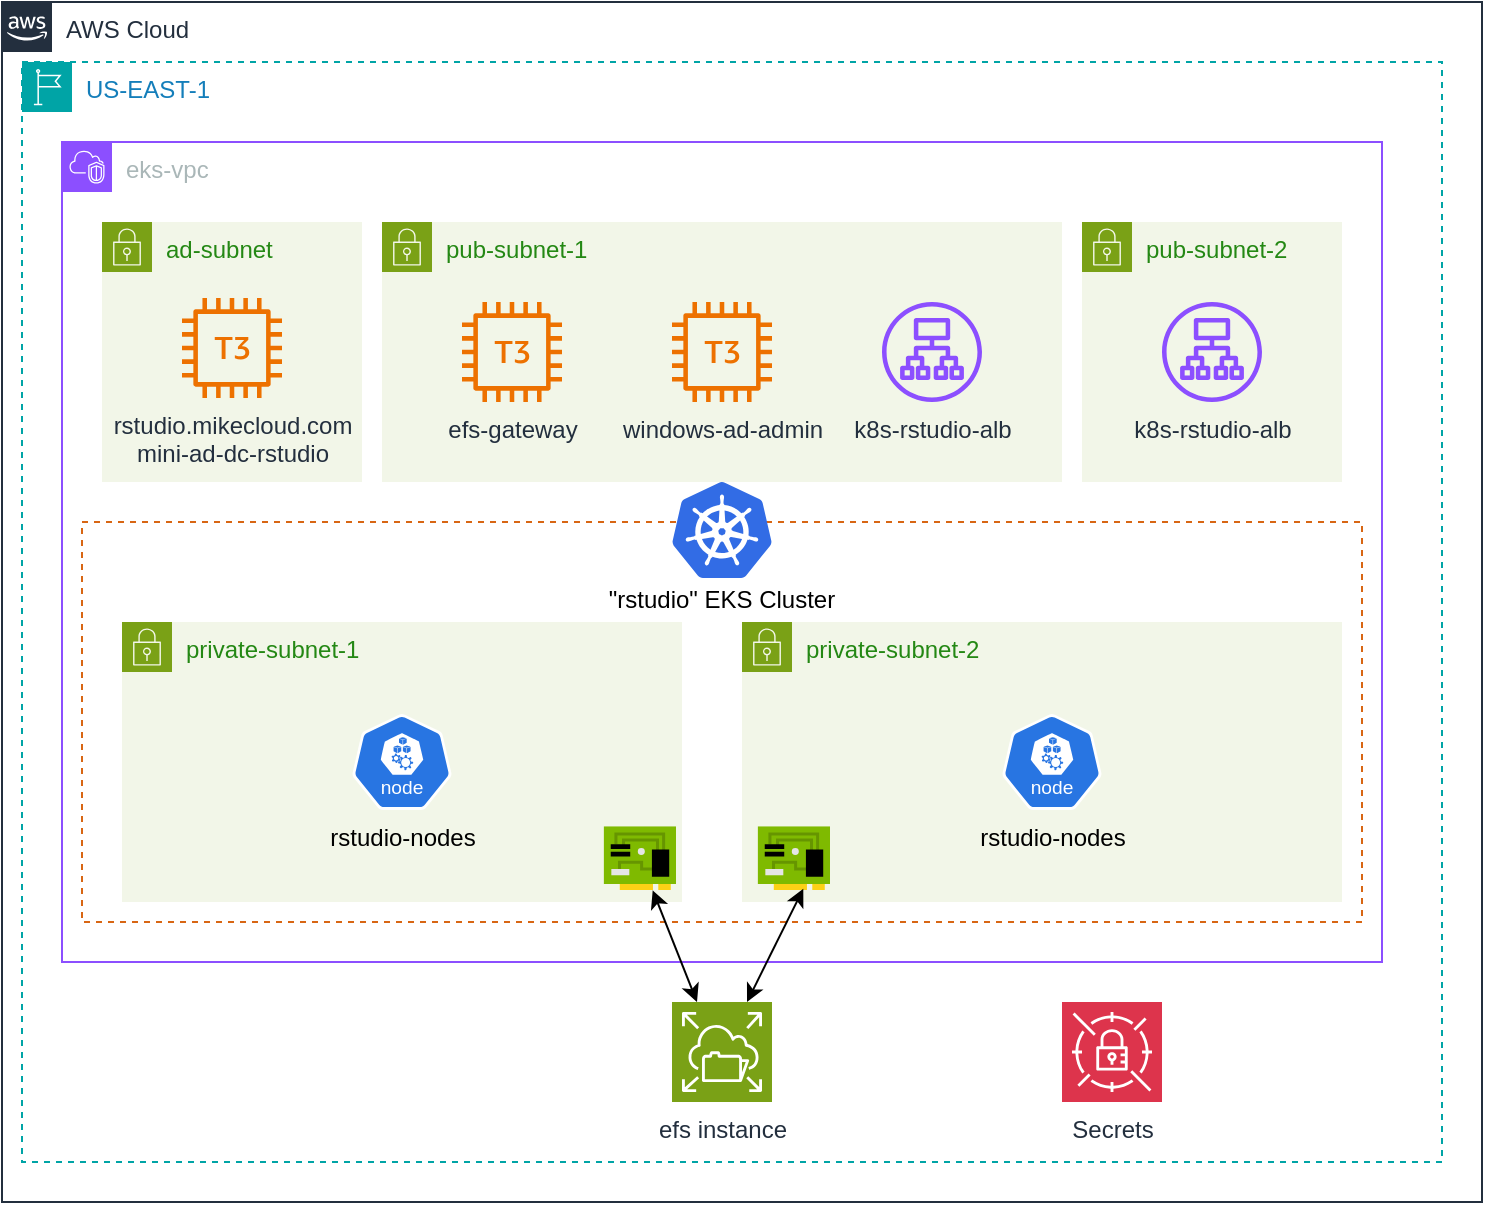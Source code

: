 <mxfile version="28.2.8">
  <diagram id="Ht1M8jgEwFfnCIfOTk4-" name="Page-1">
    <mxGraphModel grid="1" page="1" gridSize="10" guides="1" tooltips="1" connect="1" arrows="1" fold="1" pageScale="1" pageWidth="1169" pageHeight="827" background="none" math="0" shadow="0">
      <root>
        <mxCell id="0" />
        <mxCell id="1" parent="0" />
        <mxCell id="UEzPUAAOIrF-is8g5C7q-74" value="AWS Cloud" style="points=[[0,0],[0.25,0],[0.5,0],[0.75,0],[1,0],[1,0.25],[1,0.5],[1,0.75],[1,1],[0.75,1],[0.5,1],[0.25,1],[0,1],[0,0.75],[0,0.5],[0,0.25]];outlineConnect=0;gradientColor=none;html=1;whiteSpace=wrap;fontSize=12;fontStyle=0;shape=mxgraph.aws4.group;grIcon=mxgraph.aws4.group_aws_cloud_alt;strokeColor=#232F3E;fillColor=none;verticalAlign=top;align=left;spacingLeft=30;fontColor=#232F3E;dashed=0;labelBackgroundColor=#ffffff;container=1;pointerEvents=0;collapsible=0;recursiveResize=0;" vertex="1" parent="1">
          <mxGeometry x="140" y="90" width="740" height="600" as="geometry" />
        </mxCell>
        <mxCell id="2To4Lg_6mNJgqHkVp9uK-2" value="US-EAST-1" style="points=[[0,0],[0.25,0],[0.5,0],[0.75,0],[1,0],[1,0.25],[1,0.5],[1,0.75],[1,1],[0.75,1],[0.5,1],[0.25,1],[0,1],[0,0.75],[0,0.5],[0,0.25]];outlineConnect=0;gradientColor=none;html=1;whiteSpace=wrap;fontSize=12;fontStyle=0;container=1;pointerEvents=0;collapsible=0;recursiveResize=0;shape=mxgraph.aws4.group;grIcon=mxgraph.aws4.group_region;strokeColor=#00A4A6;fillColor=none;verticalAlign=top;align=left;spacingLeft=30;fontColor=#147EBA;dashed=1;" vertex="1" parent="UEzPUAAOIrF-is8g5C7q-74">
          <mxGeometry x="10" y="30" width="710" height="550" as="geometry" />
        </mxCell>
        <mxCell id="2To4Lg_6mNJgqHkVp9uK-8" value="eks-vpc" style="points=[[0,0],[0.25,0],[0.5,0],[0.75,0],[1,0],[1,0.25],[1,0.5],[1,0.75],[1,1],[0.75,1],[0.5,1],[0.25,1],[0,1],[0,0.75],[0,0.5],[0,0.25]];outlineConnect=0;gradientColor=none;html=1;whiteSpace=wrap;fontSize=12;fontStyle=0;container=1;pointerEvents=0;collapsible=0;recursiveResize=0;shape=mxgraph.aws4.group;grIcon=mxgraph.aws4.group_vpc2;strokeColor=#8C4FFF;fillColor=none;verticalAlign=top;align=left;spacingLeft=30;fontColor=#AAB7B8;dashed=0;" vertex="1" parent="2To4Lg_6mNJgqHkVp9uK-2">
          <mxGeometry x="20" y="40" width="660" height="410" as="geometry" />
        </mxCell>
        <mxCell id="TPCj60sYn2cIZddfXZA--1" value="ad-subnet" style="points=[[0,0],[0.25,0],[0.5,0],[0.75,0],[1,0],[1,0.25],[1,0.5],[1,0.75],[1,1],[0.75,1],[0.5,1],[0.25,1],[0,1],[0,0.75],[0,0.5],[0,0.25]];outlineConnect=0;gradientColor=none;html=1;whiteSpace=wrap;fontSize=12;fontStyle=0;container=1;pointerEvents=0;collapsible=0;recursiveResize=0;shape=mxgraph.aws4.group;grIcon=mxgraph.aws4.group_security_group;grStroke=0;strokeColor=#7AA116;fillColor=#F2F6E8;verticalAlign=top;align=left;spacingLeft=30;fontColor=#248814;dashed=0;" vertex="1" parent="2To4Lg_6mNJgqHkVp9uK-8">
          <mxGeometry x="20" y="40" width="130" height="130" as="geometry" />
        </mxCell>
        <mxCell id="kpzsKFrH2LE98xY-d6OL-2" value="rstudio.mikecloud.com&lt;div&gt;mini-ad-dc-rstudio&lt;/div&gt;" style="sketch=0;outlineConnect=0;fontColor=#232F3E;gradientColor=none;fillColor=#ED7100;strokeColor=none;dashed=0;verticalLabelPosition=bottom;verticalAlign=top;align=center;html=1;fontSize=12;fontStyle=0;aspect=fixed;pointerEvents=1;shape=mxgraph.aws4.t3_instance;" vertex="1" parent="TPCj60sYn2cIZddfXZA--1">
          <mxGeometry x="40" y="38" width="50" height="50" as="geometry" />
        </mxCell>
        <mxCell id="g_NmFDMgUkqE_HBu_Itk-14" value="pub-subnet-1&lt;div&gt;&lt;br&gt;&lt;/div&gt;" style="points=[[0,0],[0.25,0],[0.5,0],[0.75,0],[1,0],[1,0.25],[1,0.5],[1,0.75],[1,1],[0.75,1],[0.5,1],[0.25,1],[0,1],[0,0.75],[0,0.5],[0,0.25]];outlineConnect=0;gradientColor=none;html=1;whiteSpace=wrap;fontSize=12;fontStyle=0;container=1;pointerEvents=0;collapsible=0;recursiveResize=0;shape=mxgraph.aws4.group;grIcon=mxgraph.aws4.group_security_group;grStroke=0;strokeColor=#7AA116;fillColor=#F2F6E8;verticalAlign=top;align=left;spacingLeft=30;fontColor=#248814;dashed=0;" vertex="1" parent="2To4Lg_6mNJgqHkVp9uK-8">
          <mxGeometry x="160" y="40" width="340" height="130" as="geometry" />
        </mxCell>
        <mxCell id="kpzsKFrH2LE98xY-d6OL-3" value="efs-gateway" style="sketch=0;outlineConnect=0;fontColor=#232F3E;gradientColor=none;fillColor=#ED7100;strokeColor=none;dashed=0;verticalLabelPosition=bottom;verticalAlign=top;align=center;html=1;fontSize=12;fontStyle=0;aspect=fixed;pointerEvents=1;shape=mxgraph.aws4.t3_instance;" vertex="1" parent="g_NmFDMgUkqE_HBu_Itk-14">
          <mxGeometry x="40" y="40" width="50" height="50" as="geometry" />
        </mxCell>
        <mxCell id="kpzsKFrH2LE98xY-d6OL-4" value="windows-ad-admin" style="sketch=0;outlineConnect=0;fontColor=#232F3E;gradientColor=none;fillColor=#ED7100;strokeColor=none;dashed=0;verticalLabelPosition=bottom;verticalAlign=top;align=center;html=1;fontSize=12;fontStyle=0;aspect=fixed;pointerEvents=1;shape=mxgraph.aws4.t3_instance;" vertex="1" parent="g_NmFDMgUkqE_HBu_Itk-14">
          <mxGeometry x="145" y="40" width="50" height="50" as="geometry" />
        </mxCell>
        <mxCell id="g_NmFDMgUkqE_HBu_Itk-16" value="k8s-rstudio-alb" style="sketch=0;outlineConnect=0;fontColor=#232F3E;gradientColor=none;fillColor=#8C4FFF;strokeColor=none;dashed=0;verticalLabelPosition=bottom;verticalAlign=top;align=center;html=1;fontSize=12;fontStyle=0;aspect=fixed;pointerEvents=1;shape=mxgraph.aws4.application_load_balancer;" vertex="1" parent="g_NmFDMgUkqE_HBu_Itk-14">
          <mxGeometry x="250" y="40" width="50" height="50" as="geometry" />
        </mxCell>
        <mxCell id="g_NmFDMgUkqE_HBu_Itk-44" value="pub-subnet-2" style="points=[[0,0],[0.25,0],[0.5,0],[0.75,0],[1,0],[1,0.25],[1,0.5],[1,0.75],[1,1],[0.75,1],[0.5,1],[0.25,1],[0,1],[0,0.75],[0,0.5],[0,0.25]];outlineConnect=0;gradientColor=none;html=1;whiteSpace=wrap;fontSize=12;fontStyle=0;container=1;pointerEvents=0;collapsible=0;recursiveResize=0;shape=mxgraph.aws4.group;grIcon=mxgraph.aws4.group_security_group;grStroke=0;strokeColor=#7AA116;fillColor=#F2F6E8;verticalAlign=top;align=left;spacingLeft=30;fontColor=#248814;dashed=0;" vertex="1" parent="2To4Lg_6mNJgqHkVp9uK-8">
          <mxGeometry x="510" y="40" width="130" height="130" as="geometry" />
        </mxCell>
        <mxCell id="g_NmFDMgUkqE_HBu_Itk-48" value="k8s-rstudio-alb" style="sketch=0;outlineConnect=0;fontColor=#232F3E;gradientColor=none;fillColor=#8C4FFF;strokeColor=none;dashed=0;verticalLabelPosition=bottom;verticalAlign=top;align=center;html=1;fontSize=12;fontStyle=0;aspect=fixed;pointerEvents=1;shape=mxgraph.aws4.application_load_balancer;" vertex="1" parent="g_NmFDMgUkqE_HBu_Itk-44">
          <mxGeometry x="40" y="40" width="50" height="50" as="geometry" />
        </mxCell>
        <mxCell id="g_NmFDMgUkqE_HBu_Itk-58" value="&quot;rstudio&quot; EKS Cluster" style="points=[[0,0],[0.25,0],[0.5,0],[0.75,0],[1,0],[1,0.25],[1,0.5],[1,0.75],[1,1],[0.75,1],[0.5,1],[0.25,1],[0,1],[0,0.75],[0,0.5],[0,0.25]];outlineConnect=0;gradientColor=none;html=1;whiteSpace=wrap;fontSize=12;fontStyle=0;container=1;pointerEvents=0;collapsible=0;recursiveResize=0;shape=mxgraph.aws4.groupCenter;grIcon=mxgraph.aws4.group_auto_scaling_group;grStroke=1;strokeColor=#D86613;fillColor=none;verticalAlign=top;align=center;fontColor=default;dashed=1;spacingTop=25;image=img/lib/mscae/Kubernetes.svg;" vertex="1" parent="2To4Lg_6mNJgqHkVp9uK-8">
          <mxGeometry x="10" y="190" width="640" height="200" as="geometry" />
        </mxCell>
        <mxCell id="TPCj60sYn2cIZddfXZA--6" value="private-subnet-1" style="points=[[0,0],[0.25,0],[0.5,0],[0.75,0],[1,0],[1,0.25],[1,0.5],[1,0.75],[1,1],[0.75,1],[0.5,1],[0.25,1],[0,1],[0,0.75],[0,0.5],[0,0.25]];outlineConnect=0;gradientColor=none;html=1;whiteSpace=wrap;fontSize=12;fontStyle=0;container=1;pointerEvents=0;collapsible=0;recursiveResize=0;shape=mxgraph.aws4.group;grIcon=mxgraph.aws4.group_security_group;grStroke=0;strokeColor=#7AA116;fillColor=#F2F6E8;verticalAlign=top;align=left;spacingLeft=30;fontColor=#248814;dashed=0;" vertex="1" parent="g_NmFDMgUkqE_HBu_Itk-58">
          <mxGeometry x="20" y="50" width="280" height="140" as="geometry" />
        </mxCell>
        <mxCell id="g_NmFDMgUkqE_HBu_Itk-65" value="" style="image;sketch=0;aspect=fixed;html=1;points=[];align=center;fontSize=12;image=img/lib/mscae/NetworkInterfaceCard.svg;rotation=90;" vertex="1" parent="TPCj60sYn2cIZddfXZA--6">
          <mxGeometry x="243" y="100" width="32" height="36.36" as="geometry" />
        </mxCell>
        <mxCell id="57Wf3oKDxmJXknPSQHA9-9" value="rstudio-nodes" style="aspect=fixed;sketch=0;html=1;dashed=0;whitespace=wrap;verticalLabelPosition=bottom;verticalAlign=top;fillColor=#2875E2;strokeColor=#ffffff;points=[[0.005,0.63,0],[0.1,0.2,0],[0.9,0.2,0],[0.5,0,0],[0.995,0.63,0],[0.72,0.99,0],[0.5,1,0],[0.28,0.99,0]];shape=mxgraph.kubernetes.icon2;kubernetesLabel=1;prIcon=node" vertex="1" parent="TPCj60sYn2cIZddfXZA--6">
          <mxGeometry x="115" y="46" width="50" height="48" as="geometry" />
        </mxCell>
        <mxCell id="g_NmFDMgUkqE_HBu_Itk-50" value="private-subnet-2" style="points=[[0,0],[0.25,0],[0.5,0],[0.75,0],[1,0],[1,0.25],[1,0.5],[1,0.75],[1,1],[0.75,1],[0.5,1],[0.25,1],[0,1],[0,0.75],[0,0.5],[0,0.25]];outlineConnect=0;gradientColor=none;html=1;whiteSpace=wrap;fontSize=12;fontStyle=0;container=1;pointerEvents=0;collapsible=0;recursiveResize=0;shape=mxgraph.aws4.group;grIcon=mxgraph.aws4.group_security_group;grStroke=0;strokeColor=#7AA116;fillColor=#F2F6E8;verticalAlign=top;align=left;spacingLeft=30;fontColor=#248814;dashed=0;" vertex="1" parent="g_NmFDMgUkqE_HBu_Itk-58">
          <mxGeometry x="330" y="50" width="300" height="140" as="geometry" />
        </mxCell>
        <mxCell id="g_NmFDMgUkqE_HBu_Itk-66" value="" style="image;sketch=0;aspect=fixed;html=1;points=[];align=center;fontSize=12;image=img/lib/mscae/NetworkInterfaceCard.svg;rotation=90;" vertex="1" parent="g_NmFDMgUkqE_HBu_Itk-50">
          <mxGeometry x="10" y="100" width="32" height="36.36" as="geometry" />
        </mxCell>
        <mxCell id="57Wf3oKDxmJXknPSQHA9-10" value="rstudio-nodes" style="aspect=fixed;sketch=0;html=1;dashed=0;whitespace=wrap;verticalLabelPosition=bottom;verticalAlign=top;fillColor=#2875E2;strokeColor=#ffffff;points=[[0.005,0.63,0],[0.1,0.2,0],[0.9,0.2,0],[0.5,0,0],[0.995,0.63,0],[0.72,0.99,0],[0.5,1,0],[0.28,0.99,0]];shape=mxgraph.kubernetes.icon2;kubernetesLabel=1;prIcon=node" vertex="1" parent="g_NmFDMgUkqE_HBu_Itk-50">
          <mxGeometry x="130" y="46" width="50" height="48" as="geometry" />
        </mxCell>
        <mxCell id="57Wf3oKDxmJXknPSQHA9-11" value="" style="image;sketch=0;aspect=fixed;html=1;points=[];align=center;fontSize=12;image=img/lib/mscae/Kubernetes.svg;" vertex="1" parent="g_NmFDMgUkqE_HBu_Itk-58">
          <mxGeometry x="295" y="-20" width="50" height="48" as="geometry" />
        </mxCell>
        <mxCell id="2d5OsVMwjiHugmZ0PO5l-1" value="efs instance" style="sketch=0;points=[[0,0,0],[0.25,0,0],[0.5,0,0],[0.75,0,0],[1,0,0],[0,1,0],[0.25,1,0],[0.5,1,0],[0.75,1,0],[1,1,0],[0,0.25,0],[0,0.5,0],[0,0.75,0],[1,0.25,0],[1,0.5,0],[1,0.75,0]];outlineConnect=0;fontColor=#232F3E;fillColor=#7AA116;strokeColor=#ffffff;dashed=0;verticalLabelPosition=bottom;verticalAlign=top;align=center;html=1;fontSize=12;fontStyle=0;aspect=fixed;shape=mxgraph.aws4.resourceIcon;resIcon=mxgraph.aws4.elastic_file_system;" vertex="1" parent="2To4Lg_6mNJgqHkVp9uK-2">
          <mxGeometry x="325" y="470" width="50" height="50" as="geometry" />
        </mxCell>
        <mxCell id="TPCj60sYn2cIZddfXZA--18" value="Secrets" style="sketch=0;points=[[0,0,0],[0.25,0,0],[0.5,0,0],[0.75,0,0],[1,0,0],[0,1,0],[0.25,1,0],[0.5,1,0],[0.75,1,0],[1,1,0],[0,0.25,0],[0,0.5,0],[0,0.75,0],[1,0.25,0],[1,0.5,0],[1,0.75,0]];outlineConnect=0;fontColor=#232F3E;fillColor=#DD344C;strokeColor=#ffffff;dashed=0;verticalLabelPosition=bottom;verticalAlign=top;align=center;html=1;fontSize=12;fontStyle=0;aspect=fixed;shape=mxgraph.aws4.resourceIcon;resIcon=mxgraph.aws4.secrets_manager;" vertex="1" parent="2To4Lg_6mNJgqHkVp9uK-2">
          <mxGeometry x="520" y="470" width="50" height="50" as="geometry" />
        </mxCell>
        <mxCell id="g_NmFDMgUkqE_HBu_Itk-1" style="edgeStyle=orthogonalEdgeStyle;rounded=0;orthogonalLoop=1;jettySize=auto;html=1;exitX=0.5;exitY=1;exitDx=0;exitDy=0;exitPerimeter=0;" edge="1" parent="2To4Lg_6mNJgqHkVp9uK-2" source="TPCj60sYn2cIZddfXZA--18" target="TPCj60sYn2cIZddfXZA--18">
          <mxGeometry relative="1" as="geometry" />
        </mxCell>
        <mxCell id="g_NmFDMgUkqE_HBu_Itk-61" style="edgeStyle=orthogonalEdgeStyle;rounded=0;orthogonalLoop=1;jettySize=auto;html=1;exitX=0.5;exitY=1;exitDx=0;exitDy=0;" edge="1" parent="2To4Lg_6mNJgqHkVp9uK-2" source="2To4Lg_6mNJgqHkVp9uK-8" target="2To4Lg_6mNJgqHkVp9uK-8">
          <mxGeometry relative="1" as="geometry" />
        </mxCell>
        <mxCell id="g_NmFDMgUkqE_HBu_Itk-67" value="" style="endArrow=classic;startArrow=classic;html=1;rounded=0;entryX=0.25;entryY=0;entryDx=0;entryDy=0;entryPerimeter=0;" edge="1" parent="2To4Lg_6mNJgqHkVp9uK-2" source="g_NmFDMgUkqE_HBu_Itk-65" target="2d5OsVMwjiHugmZ0PO5l-1">
          <mxGeometry width="50" height="50" relative="1" as="geometry">
            <mxPoint x="250" y="310" as="sourcePoint" />
            <mxPoint x="340" y="510" as="targetPoint" />
          </mxGeometry>
        </mxCell>
        <mxCell id="g_NmFDMgUkqE_HBu_Itk-68" value="" style="endArrow=classic;startArrow=classic;html=1;rounded=0;entryX=0.974;entryY=0.372;entryDx=0;entryDy=0;entryPerimeter=0;exitX=0.75;exitY=0;exitDx=0;exitDy=0;exitPerimeter=0;" edge="1" parent="2To4Lg_6mNJgqHkVp9uK-2" source="2d5OsVMwjiHugmZ0PO5l-1" target="g_NmFDMgUkqE_HBu_Itk-66">
          <mxGeometry width="50" height="50" relative="1" as="geometry">
            <mxPoint x="250" y="310" as="sourcePoint" />
            <mxPoint x="300" y="260" as="targetPoint" />
          </mxGeometry>
        </mxCell>
        <mxCell id="2To4Lg_6mNJgqHkVp9uK-46" value="" style="edgeStyle=orthogonalEdgeStyle;html=1;endArrow=block;elbow=vertical;startArrow=block;startFill=1;endFill=1;strokeColor=#545B64;rounded=0;" edge="1" parent="1">
          <mxGeometry width="100" relative="1" as="geometry">
            <mxPoint x="630" y="380" as="sourcePoint" />
            <mxPoint x="630" y="380" as="targetPoint" />
          </mxGeometry>
        </mxCell>
      </root>
    </mxGraphModel>
  </diagram>
</mxfile>
